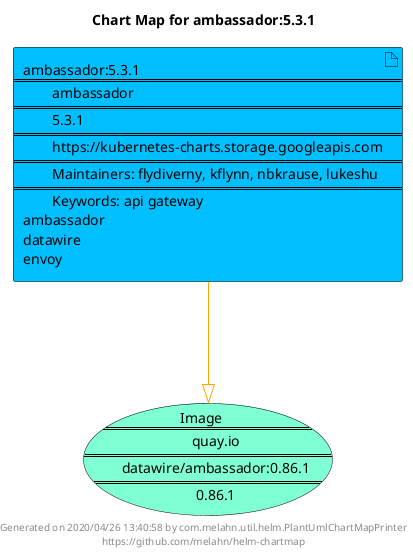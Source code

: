 @startuml
skinparam linetype ortho
skinparam backgroundColor white
skinparam usecaseBorderColor black
skinparam usecaseArrowColor LightSlateGray
skinparam artifactBorderColor black
skinparam artifactArrowColor LightSlateGray

title Chart Map for ambassador:5.3.1

'There is one referenced Helm Chart
artifact "ambassador:5.3.1\n====\n\tambassador\n====\n\t5.3.1\n====\n\thttps://kubernetes-charts.storage.googleapis.com\n====\n\tMaintainers: flydiverny, kflynn, nbkrause, lukeshu\n====\n\tKeywords: api gateway\nambassador\ndatawire\nenvoy" as ambassador_5_3_1 #DeepSkyBlue

'There is one referenced Docker Image
usecase "Image\n====\n\tquay.io\n====\n\tdatawire/ambassador:0.86.1\n====\n\t0.86.1" as quay_io_datawire_ambassador_0_86_1 #Aquamarine

'Chart Dependencies
ambassador_5_3_1--[#orange]-|>quay_io_datawire_ambassador_0_86_1

center footer Generated on 2020/04/26 13:40:58 by com.melahn.util.helm.PlantUmlChartMapPrinter\nhttps://github.com/melahn/helm-chartmap
@enduml
